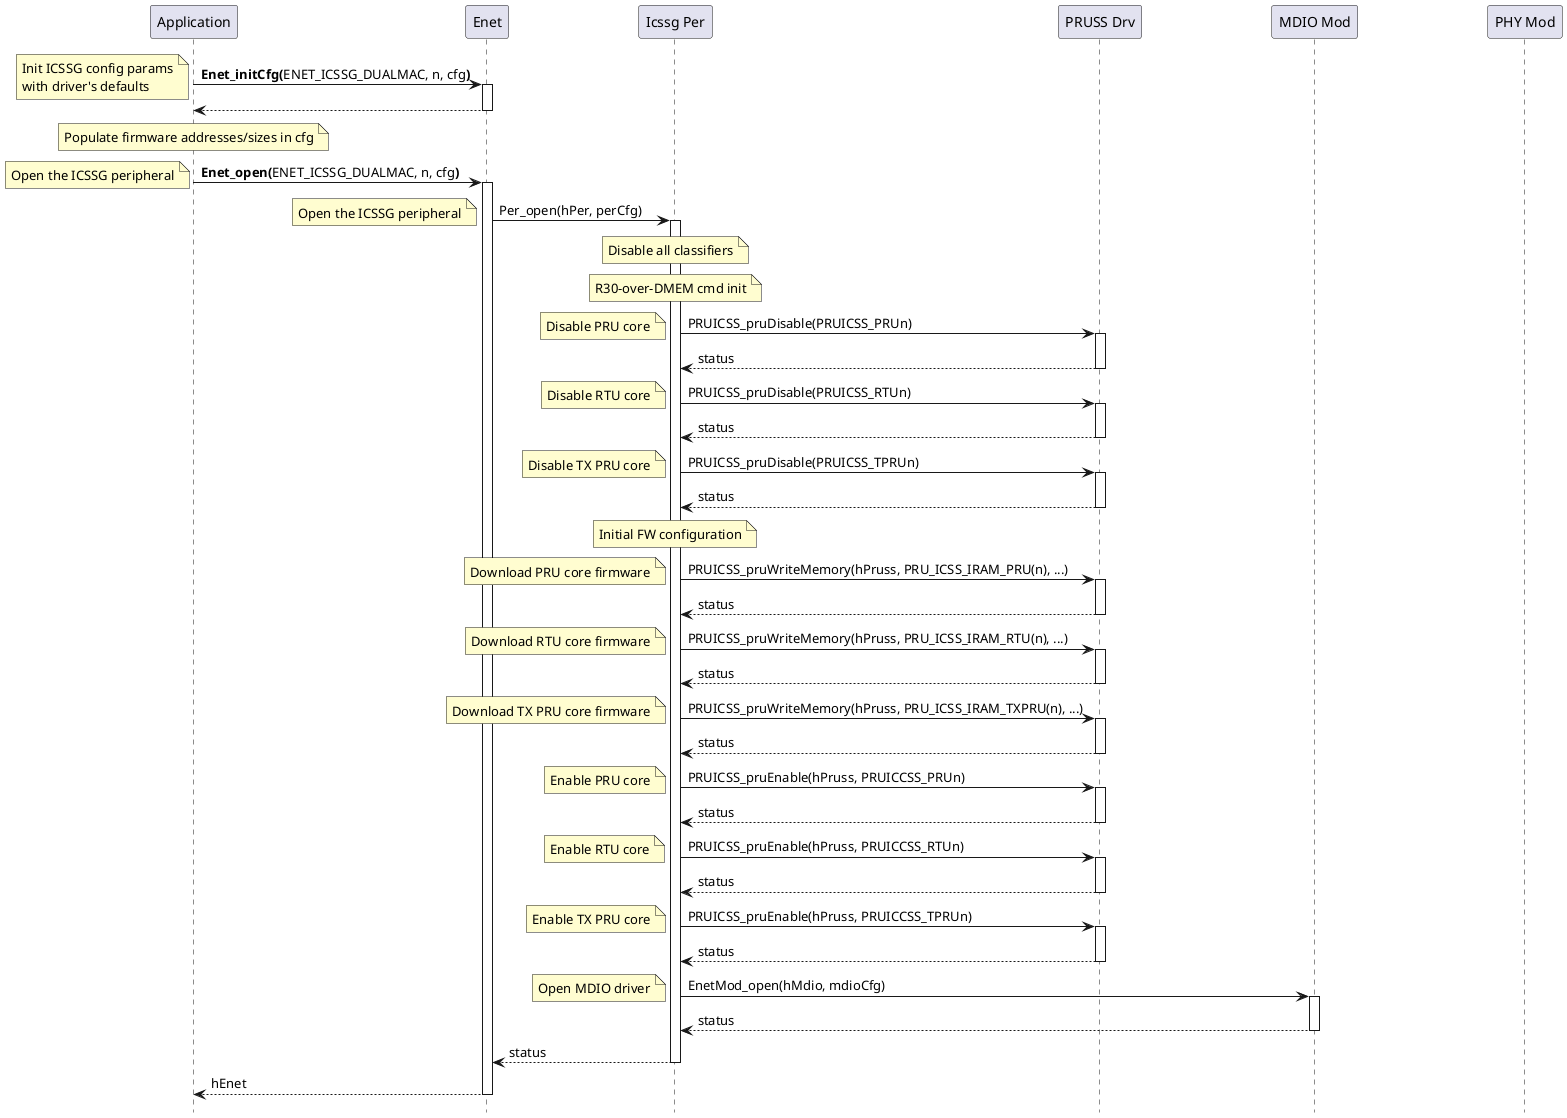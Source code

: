 @startuml
'Enet open sequence

skinparam sequenceParticipantPadding  60

skinparam note {
    BackgroundColor #FFFDD0
}

hide footbox

participant App  as "Application" order 1
participant Enet as "Enet"        order 2
participant Per  as "Icssg Per"   order 3
participant Pru  as "PRUSS Drv"   order 4
participant Mdio as "MDIO Mod"    order 5
participant Phy  as "PHY Mod"     order 6

App   -> Enet           : <b>Enet_initCfg(</b>ENET_ICSSG_DUALMAC, n, cfg<b>)</b>
note left               : Init ICSSG config params\nwith driver's defaults
activate Enet
Enet --> App
deactivate Enet

note over App           : Populate firmware addresses/sizes in cfg

App   -> Enet           : <b>Enet_open(</b>ENET_ICSSG_DUALMAC, n, cfg<b>)</b>
note left               : Open the ICSSG peripheral
activate Enet

Enet  -> Per            : Per_open(hPer, perCfg)
note left               : Open the ICSSG peripheral
activate Per

note over Per           : Disable all classifiers
note over Per           : R30-over-DMEM cmd init

Per   -> Pru            : PRUICSS_pruDisable(PRUICSS_PRUn)
note left               : Disable PRU core
activate Pru
Pru  --> Per            : status
deactivate Pru

Per   -> Pru            : PRUICSS_pruDisable(PRUICSS_RTUn)
note left               : Disable RTU core
activate Pru
Pru  --> Per            : status
deactivate Pru

Per   -> Pru            : PRUICSS_pruDisable(PRUICSS_TPRUn)
note left               : Disable TX PRU core
activate Pru
Pru  --> Per            : status
deactivate Pru

note over Per           : Initial FW configuration

Per   -> Pru            : PRUICSS_pruWriteMemory(hPruss, PRU_ICSS_IRAM_PRU(n), ...)
note left               : Download PRU core firmware
activate Pru
Pru  --> Per            : status
deactivate Pru

Per   -> Pru            : PRUICSS_pruWriteMemory(hPruss, PRU_ICSS_IRAM_RTU(n), ...)
note left               : Download RTU core firmware
activate Pru
Pru  --> Per            : status
deactivate Pru

Per   -> Pru            : PRUICSS_pruWriteMemory(hPruss, PRU_ICSS_IRAM_TXPRU(n), ...)
note left               : Download TX PRU core firmware
activate Pru
Pru  --> Per            : status
deactivate Pru

Per   -> Pru            : PRUICSS_pruEnable(hPruss, PRUICCSS_PRUn)
note left               : Enable PRU core
activate Pru
Pru  --> Per            : status
deactivate Pru

Per   -> Pru            : PRUICSS_pruEnable(hPruss, PRUICCSS_RTUn)
note left               : Enable RTU core
activate Pru
Pru  --> Per            : status
deactivate Pru

Per   -> Pru            : PRUICSS_pruEnable(hPruss, PRUICCSS_TPRUn)
note left               : Enable TX PRU core
activate Pru
Pru  --> Per            : status
deactivate Pru

Per   -> Mdio           : EnetMod_open(hMdio, mdioCfg)
note left               : Open MDIO driver
activate Mdio
Mdio --> Per            : status
deactivate Mdio

Per  --> Enet           : status
deactivate Per
Enet --> App            : hEnet
deactivate Enet

@enduml
